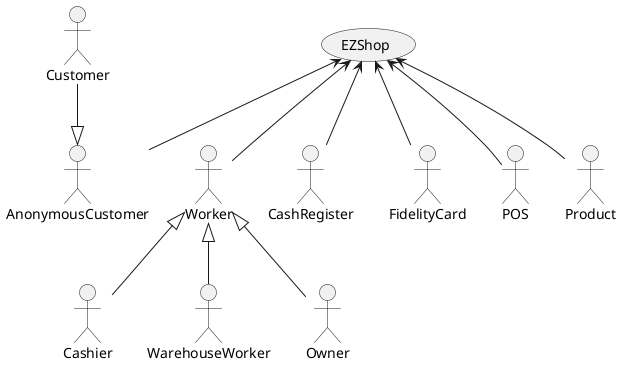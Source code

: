 @startuml

(EZShop)
:Worker:
:Cashier:
:WarehouseWorker:
:Owner:
:Customer:
:AnonymousCustomer:
:CashRegister:
:FidelityCard:
:POS:
:Product:

Worker<|--Cashier
Worker<|--WarehouseWorker
Worker<|--Owner

Customer--|>AnonymousCustomer

(EZShop)<--Worker
(EZShop)<--AnonymousCustomer
(EZShop)<--CashRegister
(EZShop)<--FidelityCard
(EZShop)<--POS
(EZShop)<--Product

@enduml